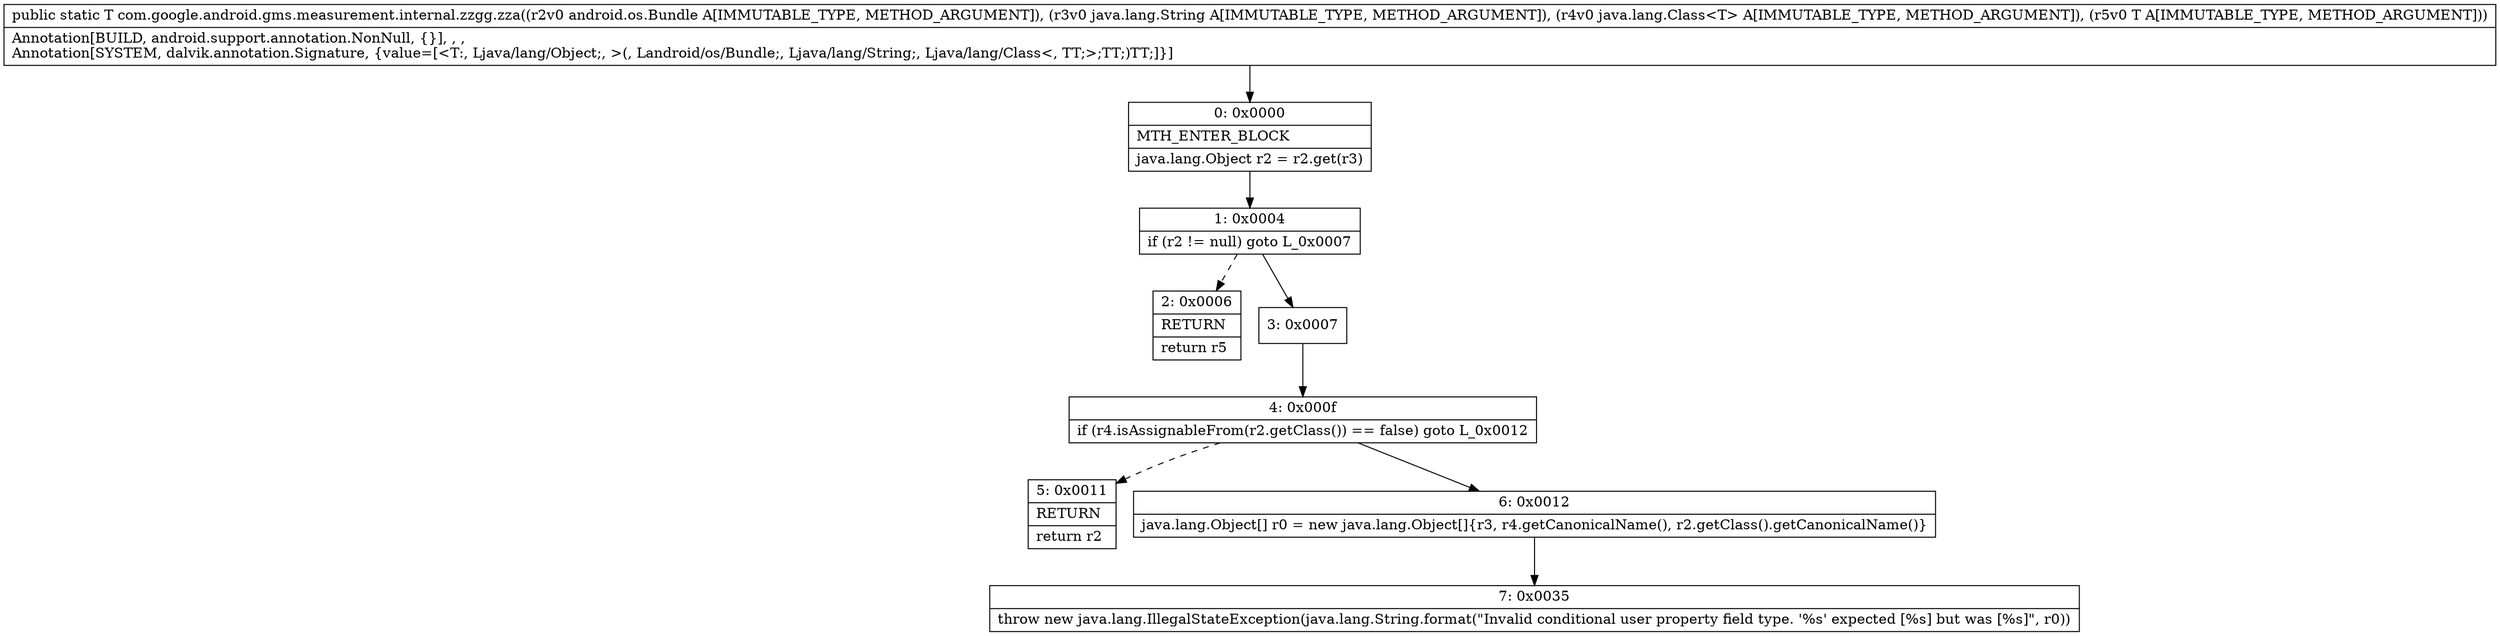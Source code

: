 digraph "CFG forcom.google.android.gms.measurement.internal.zzgg.zza(Landroid\/os\/Bundle;Ljava\/lang\/String;Ljava\/lang\/Class;Ljava\/lang\/Object;)Ljava\/lang\/Object;" {
Node_0 [shape=record,label="{0\:\ 0x0000|MTH_ENTER_BLOCK\l|java.lang.Object r2 = r2.get(r3)\l}"];
Node_1 [shape=record,label="{1\:\ 0x0004|if (r2 != null) goto L_0x0007\l}"];
Node_2 [shape=record,label="{2\:\ 0x0006|RETURN\l|return r5\l}"];
Node_3 [shape=record,label="{3\:\ 0x0007}"];
Node_4 [shape=record,label="{4\:\ 0x000f|if (r4.isAssignableFrom(r2.getClass()) == false) goto L_0x0012\l}"];
Node_5 [shape=record,label="{5\:\ 0x0011|RETURN\l|return r2\l}"];
Node_6 [shape=record,label="{6\:\ 0x0012|java.lang.Object[] r0 = new java.lang.Object[]\{r3, r4.getCanonicalName(), r2.getClass().getCanonicalName()\}\l}"];
Node_7 [shape=record,label="{7\:\ 0x0035|throw new java.lang.IllegalStateException(java.lang.String.format(\"Invalid conditional user property field type. '%s' expected [%s] but was [%s]\", r0))\l}"];
MethodNode[shape=record,label="{public static T com.google.android.gms.measurement.internal.zzgg.zza((r2v0 android.os.Bundle A[IMMUTABLE_TYPE, METHOD_ARGUMENT]), (r3v0 java.lang.String A[IMMUTABLE_TYPE, METHOD_ARGUMENT]), (r4v0 java.lang.Class\<T\> A[IMMUTABLE_TYPE, METHOD_ARGUMENT]), (r5v0 T A[IMMUTABLE_TYPE, METHOD_ARGUMENT]))  | Annotation[BUILD, android.support.annotation.NonNull, \{\}], , , \lAnnotation[SYSTEM, dalvik.annotation.Signature, \{value=[\<T:, Ljava\/lang\/Object;, \>(, Landroid\/os\/Bundle;, Ljava\/lang\/String;, Ljava\/lang\/Class\<, TT;\>;TT;)TT;]\}]\l}"];
MethodNode -> Node_0;
Node_0 -> Node_1;
Node_1 -> Node_2[style=dashed];
Node_1 -> Node_3;
Node_3 -> Node_4;
Node_4 -> Node_5[style=dashed];
Node_4 -> Node_6;
Node_6 -> Node_7;
}

